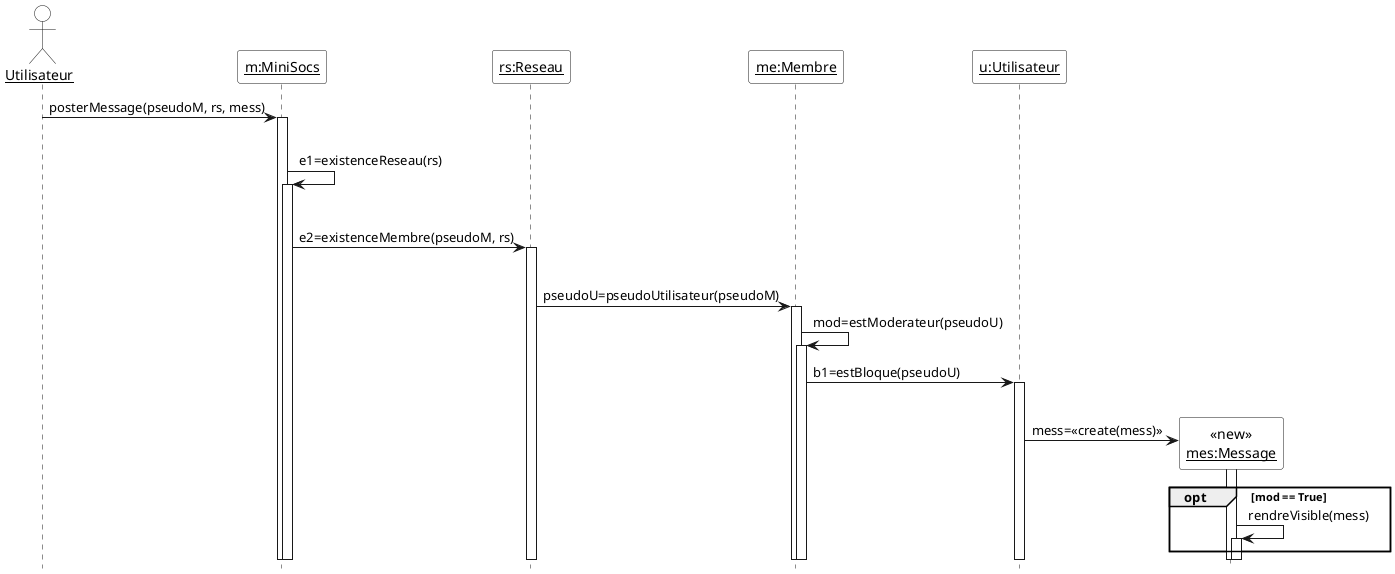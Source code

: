 @startuml

'Diagramme de séquence (PlantUML)'

'Configuration charte graphique'
hide footbox
skinparam sequenceParticipantBackgroundColor White
skinparam sequenceActorBackgroundColor White

'Déclaration des acteurs et des participants (déjà existants avant la séquence)'
actor "__Utilisateur__" as user
participant "__m:MiniSocs__" as m
participant "__rs:Reseau__" as rs
participant "__me:Membre__" as me
participant "__u:Utilisateur__" as u

'Séquence avec les messages, les créations de participants, etc.'
user -> m ++ : posterMessage(pseudoM, rs, mess)
opt pseudoM, rs, mess non null ∧ non vide
  m -> m ++ : e1=existenceReseau(rs)
  opt e1 != null
    m -> rs ++ : e2=existenceMembre(pseudoM, rs)
    opt e2 == True
      rs -> me ++ : pseudoU=pseudoUtilisateur(pseudoM)
      me -> me ++ : mod=estModerateur(pseudoU)
      me -> u ++ : b1=estBloque(pseudoU)
      opt b1 == False
        create "<<new>>\n__mes:Message__" as mess
        u -> "__mes:Message__" as mess ++ : mess=<<create(mess)>>
        opt mod == True
          mess -> mess ++ : rendreVisible(mess)
     
end
@enduml
